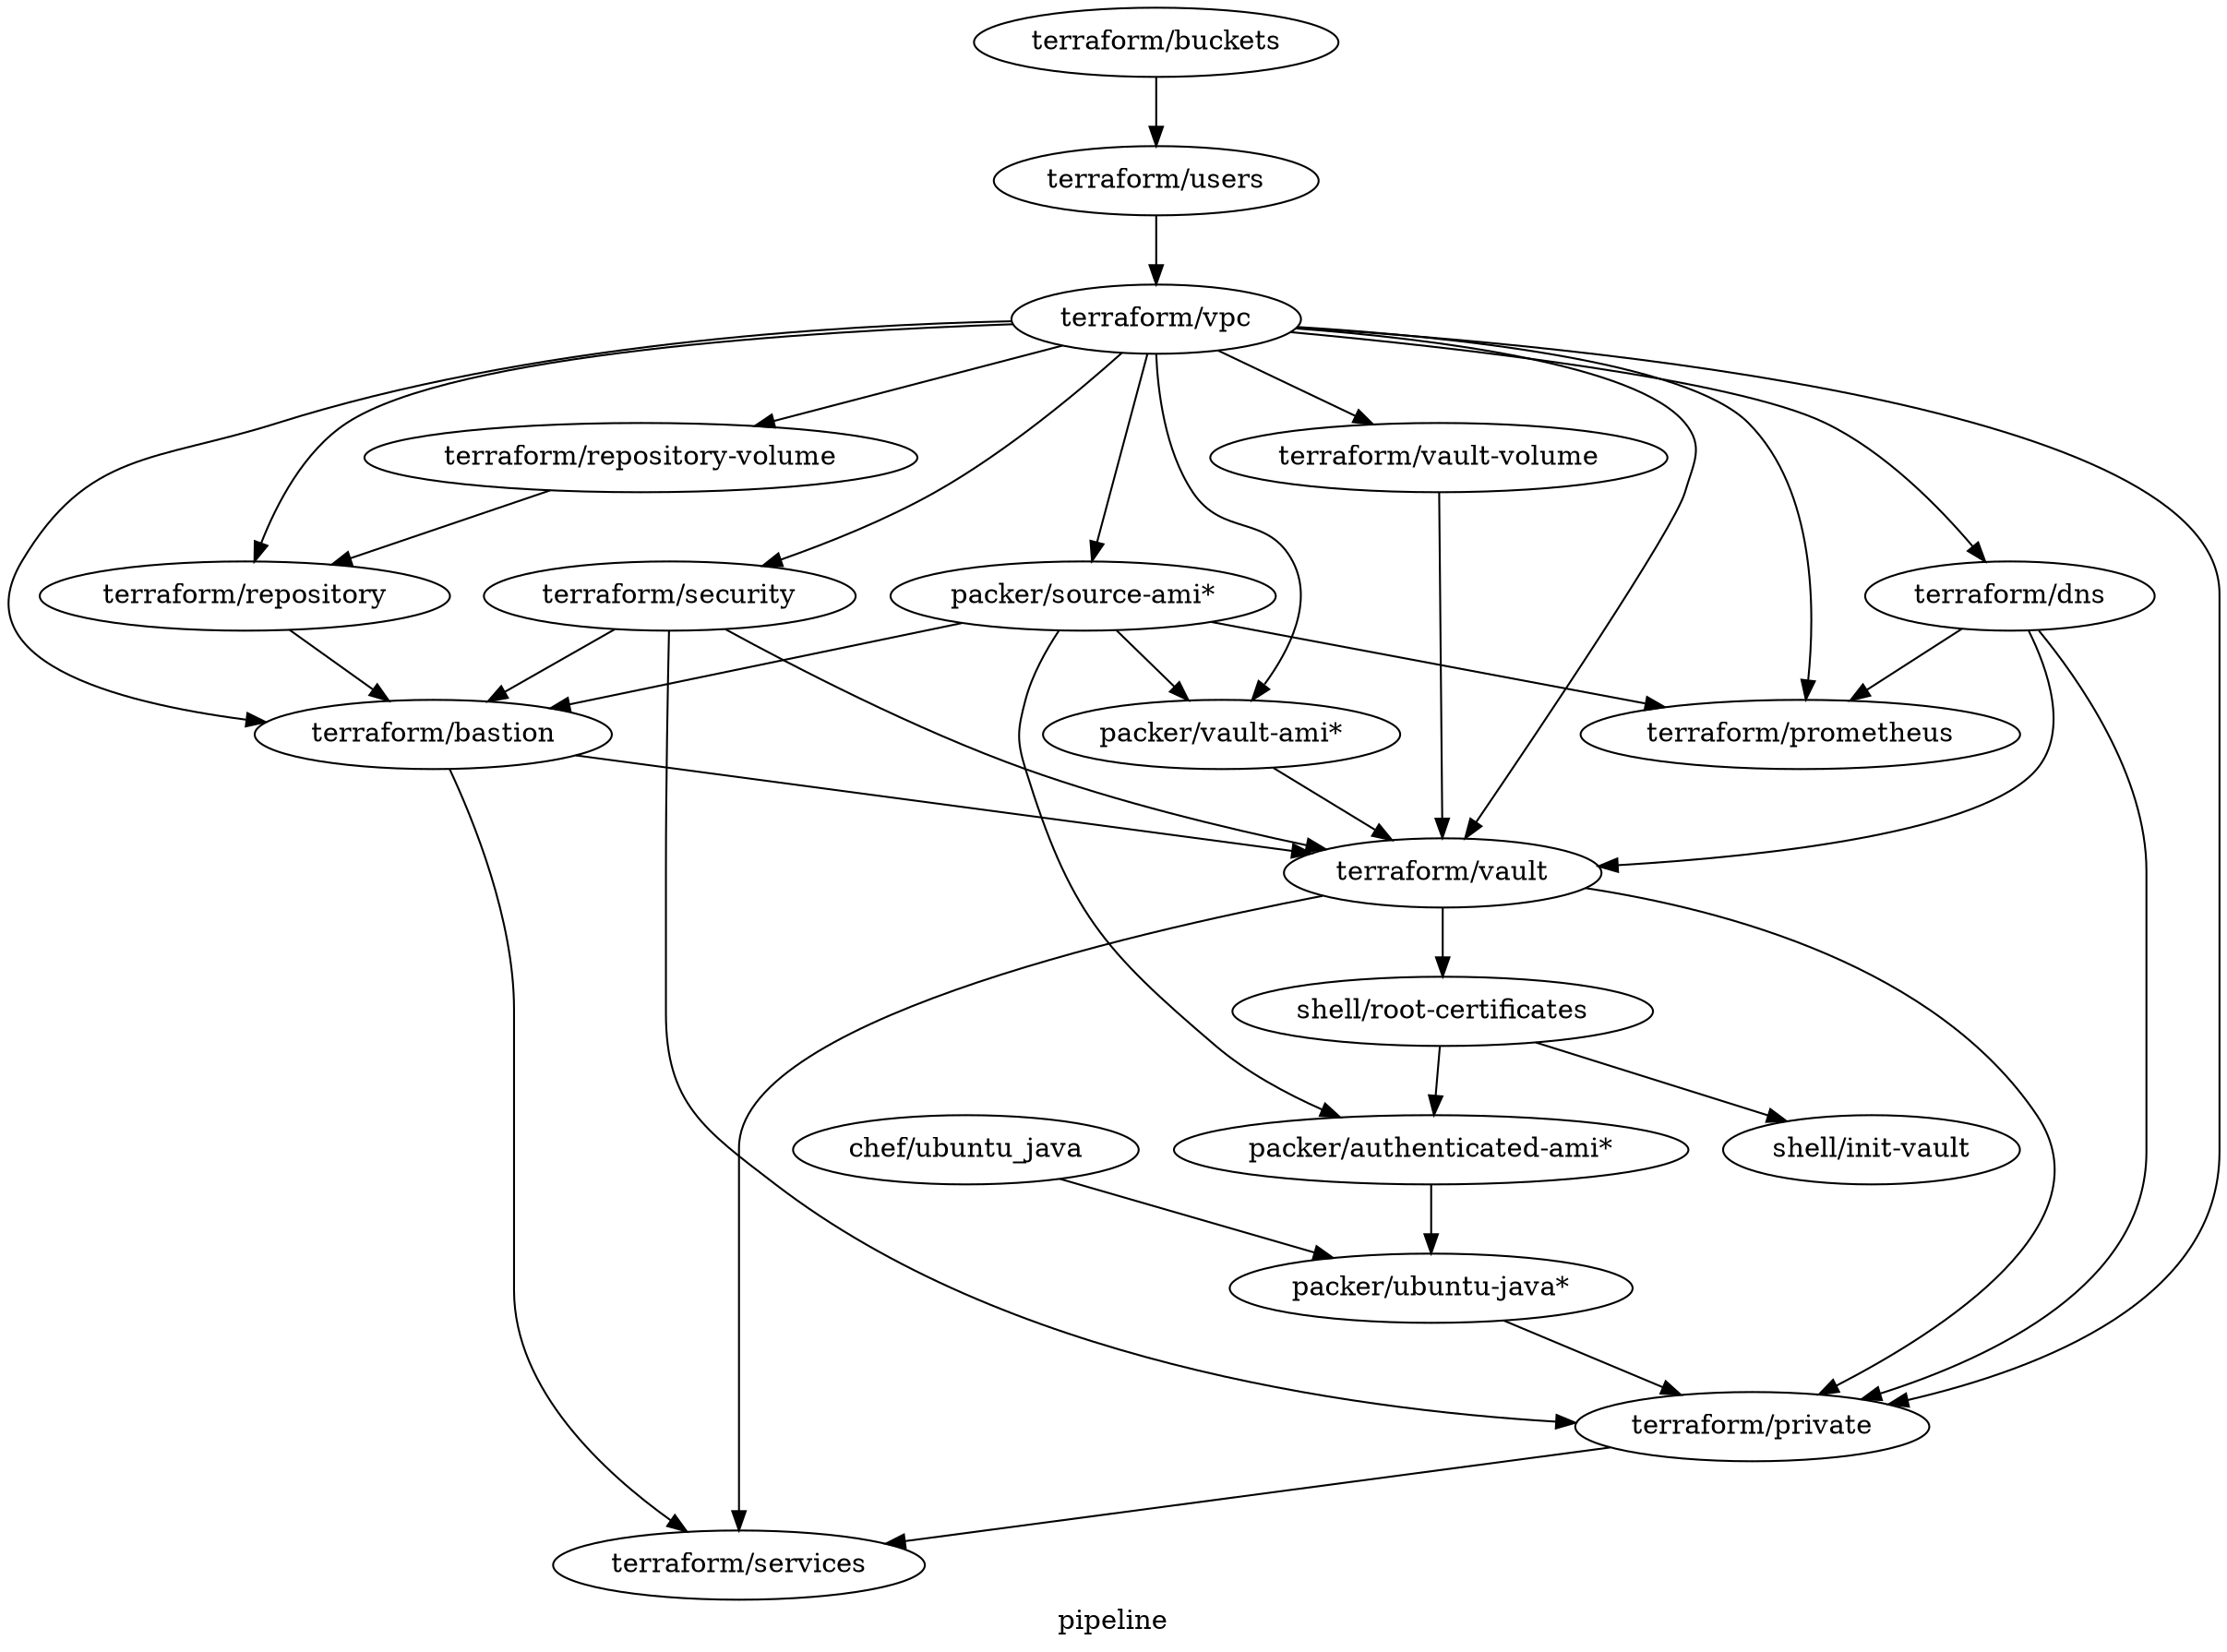 digraph G {
  label="pipeline";

/* List your components */
"terraform/buckets";
"chef/ubuntu_java";
"packer/source-ami*";
"packer/ubuntu-java*";
"terraform/vpc";
"terraform/users";
"terraform/bastion";
 "terraform/private";
"terraform/repository";
"terraform/repository-volume";
"packer/vault-ami*";
"terraform/vault";
"terraform/security";
"terraform/services";
"terraform/dns";
"shell/root-certificates";
"packer/authenticated-ami*";
"terraform/vpc" -> "terraform/repository-volume";
"terraform/repository-volume" -> "terraform/repository";
"packer/source-ami*" -> "terraform/prometheus";
"terraform/vpc" -> "terraform/prometheus";
"terraform/repository" -> "terraform/bastion";
"terraform/vpc" -> "terraform/repository";

/* "terraform/elasticsearch"; */

/* List dependencies */
"packer/source-ami*" -> "terraform/bastion";


"terraform/vpc" -> "terraform/dns";
 "terraform/vault" -> "terraform/private";


"terraform/vault" -> "terraform/services";
"terraform/bastion" -> "terraform/services";
"terraform/private" -> "terraform/services";

"terraform/vpc" -> "terraform/vault-volume";
"terraform/vpc" -> "packer/source-ami*";

"terraform/vpc" -> "packer/vault-ami*";
"packer/vault-ami*" -> "terraform/vault";

"terraform/vault-volume" -> "terraform/vault";

"packer/source-ami*" -> "packer/vault-ami*";

 "terraform/dns" -> "terraform/private";
 "terraform/dns" -> "terraform/vault";

"terraform/security" -> "terraform/vault"
"terraform/vpc" -> "terraform/vault";

"terraform/security" -> "terraform/bastion";
 "terraform/security" -> "terraform/private";
"terraform/vpc" -> "terraform/security";

"chef/ubuntu_java" -> "packer/ubuntu-java*";

"terraform/users" -> "terraform/vpc"

"terraform/vpc" ->"terraform/private";

"terraform/vpc" -> "terraform/bastion";
"terraform/vault" -> "shell/root-certificates";
"terraform/bastion" -> "terraform/vault";

"shell/root-certificates" -> "packer/authenticated-ami*";

"packer/ubuntu-java*" -> "terraform/private";

"packer/source-ami*" -> "packer/authenticated-ami*";
"packer/authenticated-ami*" -> "packer/ubuntu-java*";

"shell/root-certificates" -> "shell/init-vault";

 "terraform/dns" -> "terraform/prometheus";
 "terraform/buckets" -> "terraform/users";
}
